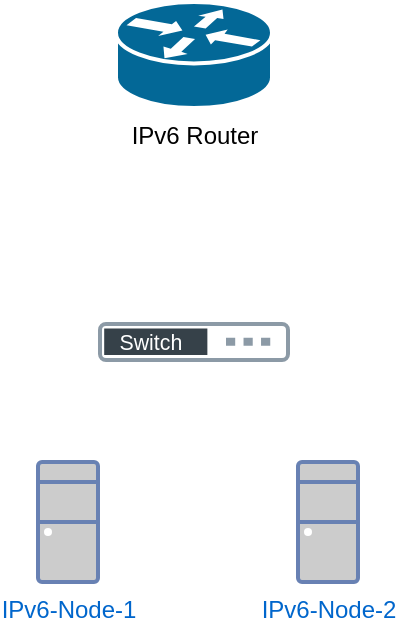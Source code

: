 <mxfile version="10.8.0" type="device"><diagram name="Page-1" id="822b0af5-4adb-64df-f703-e8dfc1f81529"><mxGraphModel dx="664" dy="394" grid="1" gridSize="10" guides="1" tooltips="1" connect="1" arrows="1" fold="1" page="1" pageScale="1" pageWidth="1100" pageHeight="850" background="#ffffff" math="0" shadow="0"><root><mxCell id="0"/><mxCell id="1" parent="0"/><mxCell id="Z9z7inCxGrd0S7X6fcH1-1" value="" style="aspect=fixed;perimeter=ellipsePerimeter;html=1;align=center;fontSize=12;verticalAlign=top;fontColor=#364149;shadow=0;dashed=0;image;image=img/lib/cumulus/switch.svg;" parent="1" vertex="1"><mxGeometry x="390" y="330" width="96" height="20" as="geometry"/></mxCell><mxCell id="Z9z7inCxGrd0S7X6fcH1-2" value="IPv6-Node-1" style="fontColor=#0066CC;verticalAlign=top;verticalLabelPosition=bottom;labelPosition=center;align=center;html=1;outlineConnect=0;fillColor=#CCCCCC;strokeColor=#6881B3;gradientColor=none;gradientDirection=north;strokeWidth=2;shape=mxgraph.networks.desktop_pc;" parent="1" vertex="1"><mxGeometry x="360" y="400" width="30" height="60" as="geometry"/></mxCell><mxCell id="Z9z7inCxGrd0S7X6fcH1-3" value="IPv6-Node-2&lt;br&gt;" style="fontColor=#0066CC;verticalAlign=top;verticalLabelPosition=bottom;labelPosition=center;align=center;html=1;outlineConnect=0;fillColor=#CCCCCC;strokeColor=#6881B3;gradientColor=none;gradientDirection=north;strokeWidth=2;shape=mxgraph.networks.desktop_pc;" parent="1" vertex="1"><mxGeometry x="490" y="400" width="30" height="60" as="geometry"/></mxCell><mxCell id="Z9z7inCxGrd0S7X6fcH1-4" value="IPv6 Router" style="shape=mxgraph.cisco.routers.router;html=1;pointerEvents=1;dashed=0;fillColor=#036897;strokeColor=#ffffff;strokeWidth=2;verticalLabelPosition=bottom;verticalAlign=top;align=center;outlineConnect=0;" parent="1" vertex="1"><mxGeometry x="399" y="170" width="78" height="53" as="geometry"/></mxCell></root></mxGraphModel></diagram></mxfile>